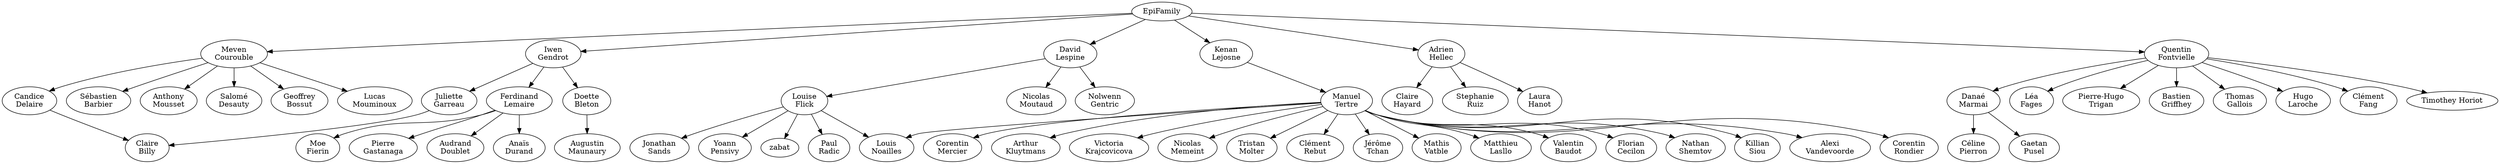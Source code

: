 digraph EpiFamily {
    // list of names
    mev [label="Meven\nCourouble"];
    iwen [label="Iwen\nGendrot"];
    cand [label="Candice\nDelaire"];
    seb [label="Sébastien\nBarbier"];
    anth [label="Anthony\nMousset"];
    salo [label="Salomé\nDesauty"];
    geof [label="Geoffrey\nBossut"];
    lucas [label="Lucas\nMouminoux"];
    dana [label="Danaé\nMarmai"];
    cel [label="Céline\nPierron"];
    gaet [label="Gaetan\nPusel"];
    ferd [label="Ferdinand\nLemaire"];
    moe [label="Moe\nFierin"];
    pier [label="Pierre\nGastanaga"];
    audr [label="Audrand\nDoublet"];
    anais [label="Anaïs\nDurand"];
    dav [label="David\nLespine"];
    flick [label="Louise\nFlick"];
    nic [label="Nicolas\nMoutaud"];
    nolw [label="Nolwenn\nGentric"];
    kenan [label="Kenan\nLejosne"];
    tertre [label="Manuel\nTertre"];
    mercier [label="Corentin\nMercier"];
    noailles [label="Louis\nNoailles"];
    kluyt [label="Arthur\nKluytmans"];
    victoria [label="Victoria\nKrajcovicova"];
    memeint [label="Nicolas\nMemeint"];
    molter [label="Tristan\nMolter"];
    rebut [label="Clément\nRebut"];
    tchan [label="Jérôme\nTchan"];
    vatble [label="Mathis\nVatble"];
    lasllo [label="Matthieu\nLasllo"];
    baudot [label="Valentin\nBaudot"];
    cecilon [label="Florian\nCecilon"];
    shemtov [label="Nathan\nShemtov"];
    siou [label="Killian\nSiou"];
    vanvoorder [label="Alexi\nVandevoorde"];
    rondier [label="Corentin\nRondier"];
    hellec [label="Adrien\nHellec"];
    hayard [label="Claire\nHayard"];
    ruiz [label="Stephanie\nRuiz"];
    hanot [label="Laura\nHanot"];
    font [label="Quentin\nFontvielle"];
    baggins [label="Léa\nFages"];
    ph [label="Pierre-Hugo\nTrigan"];
    griffhey [label="Bastien\nGriffhey"];
    gallois [label="Thomas\nGallois"];
    laroche [label="Hugo\nLaroche"];
    fang [label="Clément\nFang"];
    horiot [label="Timothey Horiot"];
    noailles [label="Louis\nNoailles"];
    sands [label="Jonathan\nSands"];
    pensivy [label="Yoann\nPensivy"];
    zabat [labe="Akram\nZabat"];
    radic [label="Paul\nRadic"];
    doette [label="Doette\nBleton"];
    maunaury [label="Augustin\nMaunaury"];
    garreau [label="Juliette\nGarreau"];
    billy [label="Claire\nBilly"];

    // list of links
    EpiFamily -> iwen;
    EpiFamily -> mev;
    EpiFamily -> dav;
    EpiFamily -> font;
    EpiFamily -> hellec;
    EpiFamily -> kenan;
    iwen -> ferd;//Iwen's tree
      ferd -> moe;//Ferdinand's tree
      ferd -> pier;
      ferd -> audr;
      ferd -> anais;
    iwen -> doette;
      doette -> maunaury; //Doette's tree
    iwen -> garreau;
      garreau -> billy; //Juliette's tree
    dav -> flick;//David's tree
      flick -> noailles;//Louise's tree
      flick -> sands;
      flick -> pensivy;
      flick -> zabat;
      flick -> radic;
    dav -> nic;
    dav -> nolw;
    hellec -> hayard; //Hellec's tree
    hellec -> ruiz;
    hellec -> hanot;
    font -> dana
      dana -> cel;//Danae's tree
      dana -> gaet;
    font -> laroche;
    font -> baggins;
    font -> fang;
    font -> horiot;
    font -> ph;
    font -> gallois;
    font -> griffhey;
    kenan -> tertre; //Kenan's tree
      tertre -> mercier;//Tertre's tree
      tertre -> noailles;
      tertre -> kluyt;
      tertre -> victoria;
      tertre -> memeint;
      tertre -> molter;
      tertre -> rebut;
      tertre -> tchan;
      tertre -> vatble;
      tertre -> lasllo;
      tertre -> baudot;
      tertre -> cecilon;
      tertre -> shemtov;
      tertre -> siou;
      tertre -> vanvoorder;
      tertre -> rondier;
    mev -> cand; //Meven's tree
      cand -> billy;//Candice'stree
    mev -> seb;
    mev -> anth;
    mev -> salo;
    mev -> geof;
    mev -> lucas;
    }
